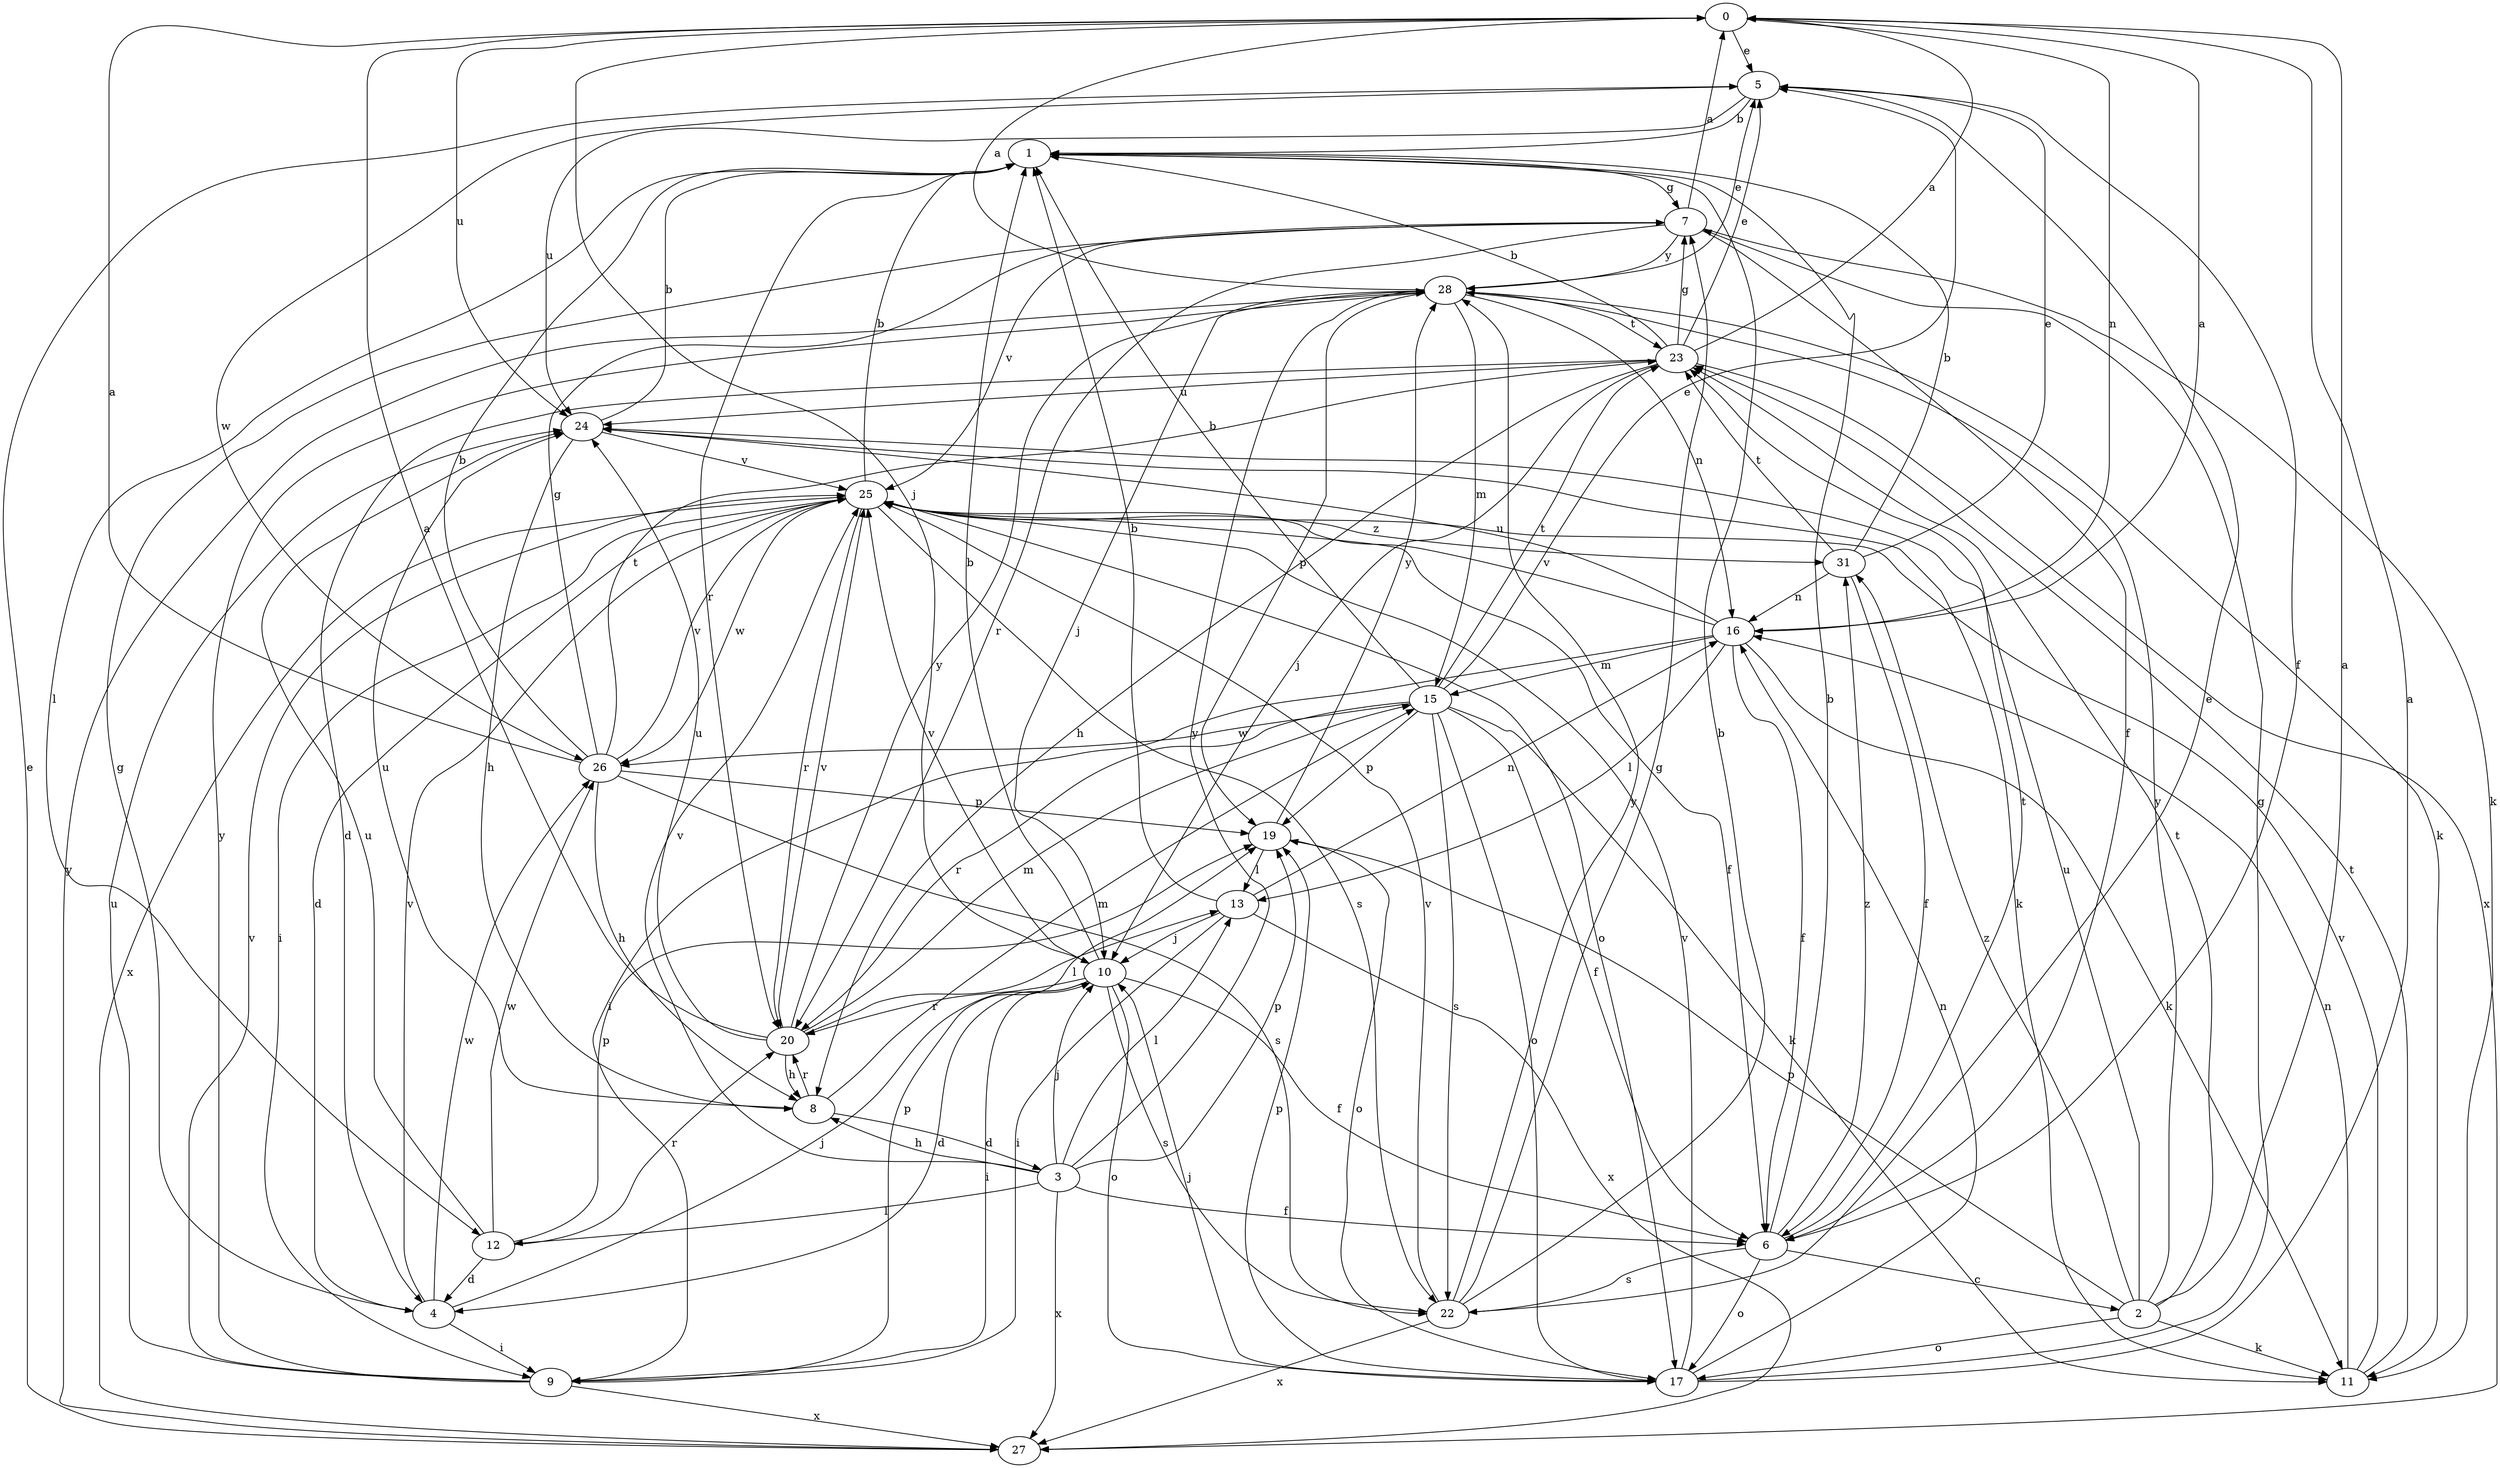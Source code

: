strict digraph  {
0;
1;
2;
3;
4;
5;
6;
7;
8;
9;
10;
11;
12;
13;
15;
16;
17;
19;
20;
22;
23;
24;
25;
26;
27;
28;
31;
0 -> 5  [label=e];
0 -> 10  [label=j];
0 -> 16  [label=n];
0 -> 24  [label=u];
1 -> 7  [label=g];
1 -> 12  [label=l];
1 -> 20  [label=r];
2 -> 0  [label=a];
2 -> 11  [label=k];
2 -> 17  [label=o];
2 -> 19  [label=p];
2 -> 23  [label=t];
2 -> 24  [label=u];
2 -> 28  [label=y];
2 -> 31  [label=z];
3 -> 6  [label=f];
3 -> 8  [label=h];
3 -> 10  [label=j];
3 -> 12  [label=l];
3 -> 13  [label=l];
3 -> 19  [label=p];
3 -> 25  [label=v];
3 -> 27  [label=x];
3 -> 28  [label=y];
4 -> 7  [label=g];
4 -> 9  [label=i];
4 -> 10  [label=j];
4 -> 25  [label=v];
4 -> 26  [label=w];
5 -> 1  [label=b];
5 -> 6  [label=f];
5 -> 24  [label=u];
5 -> 26  [label=w];
6 -> 1  [label=b];
6 -> 2  [label=c];
6 -> 17  [label=o];
6 -> 22  [label=s];
6 -> 23  [label=t];
6 -> 31  [label=z];
7 -> 0  [label=a];
7 -> 6  [label=f];
7 -> 11  [label=k];
7 -> 20  [label=r];
7 -> 25  [label=v];
7 -> 28  [label=y];
8 -> 3  [label=d];
8 -> 15  [label=m];
8 -> 20  [label=r];
8 -> 24  [label=u];
9 -> 19  [label=p];
9 -> 24  [label=u];
9 -> 25  [label=v];
9 -> 27  [label=x];
9 -> 28  [label=y];
10 -> 1  [label=b];
10 -> 4  [label=d];
10 -> 6  [label=f];
10 -> 9  [label=i];
10 -> 17  [label=o];
10 -> 20  [label=r];
10 -> 22  [label=s];
10 -> 25  [label=v];
11 -> 16  [label=n];
11 -> 23  [label=t];
11 -> 25  [label=v];
12 -> 4  [label=d];
12 -> 19  [label=p];
12 -> 20  [label=r];
12 -> 24  [label=u];
12 -> 26  [label=w];
13 -> 1  [label=b];
13 -> 9  [label=i];
13 -> 10  [label=j];
13 -> 16  [label=n];
13 -> 27  [label=x];
15 -> 1  [label=b];
15 -> 5  [label=e];
15 -> 6  [label=f];
15 -> 11  [label=k];
15 -> 17  [label=o];
15 -> 19  [label=p];
15 -> 20  [label=r];
15 -> 22  [label=s];
15 -> 23  [label=t];
15 -> 26  [label=w];
16 -> 0  [label=a];
16 -> 6  [label=f];
16 -> 9  [label=i];
16 -> 11  [label=k];
16 -> 13  [label=l];
16 -> 15  [label=m];
16 -> 24  [label=u];
16 -> 25  [label=v];
17 -> 0  [label=a];
17 -> 7  [label=g];
17 -> 10  [label=j];
17 -> 16  [label=n];
17 -> 19  [label=p];
17 -> 25  [label=v];
19 -> 13  [label=l];
19 -> 17  [label=o];
19 -> 28  [label=y];
20 -> 0  [label=a];
20 -> 8  [label=h];
20 -> 13  [label=l];
20 -> 15  [label=m];
20 -> 24  [label=u];
20 -> 25  [label=v];
20 -> 28  [label=y];
22 -> 1  [label=b];
22 -> 5  [label=e];
22 -> 7  [label=g];
22 -> 25  [label=v];
22 -> 27  [label=x];
22 -> 28  [label=y];
23 -> 0  [label=a];
23 -> 1  [label=b];
23 -> 4  [label=d];
23 -> 5  [label=e];
23 -> 7  [label=g];
23 -> 8  [label=h];
23 -> 10  [label=j];
23 -> 24  [label=u];
23 -> 27  [label=x];
24 -> 1  [label=b];
24 -> 8  [label=h];
24 -> 11  [label=k];
24 -> 25  [label=v];
25 -> 1  [label=b];
25 -> 4  [label=d];
25 -> 6  [label=f];
25 -> 9  [label=i];
25 -> 17  [label=o];
25 -> 20  [label=r];
25 -> 22  [label=s];
25 -> 26  [label=w];
25 -> 27  [label=x];
25 -> 31  [label=z];
26 -> 0  [label=a];
26 -> 1  [label=b];
26 -> 7  [label=g];
26 -> 8  [label=h];
26 -> 19  [label=p];
26 -> 22  [label=s];
26 -> 23  [label=t];
26 -> 25  [label=v];
27 -> 5  [label=e];
27 -> 28  [label=y];
28 -> 0  [label=a];
28 -> 5  [label=e];
28 -> 10  [label=j];
28 -> 11  [label=k];
28 -> 15  [label=m];
28 -> 16  [label=n];
28 -> 19  [label=p];
28 -> 23  [label=t];
31 -> 1  [label=b];
31 -> 5  [label=e];
31 -> 6  [label=f];
31 -> 16  [label=n];
31 -> 23  [label=t];
}
